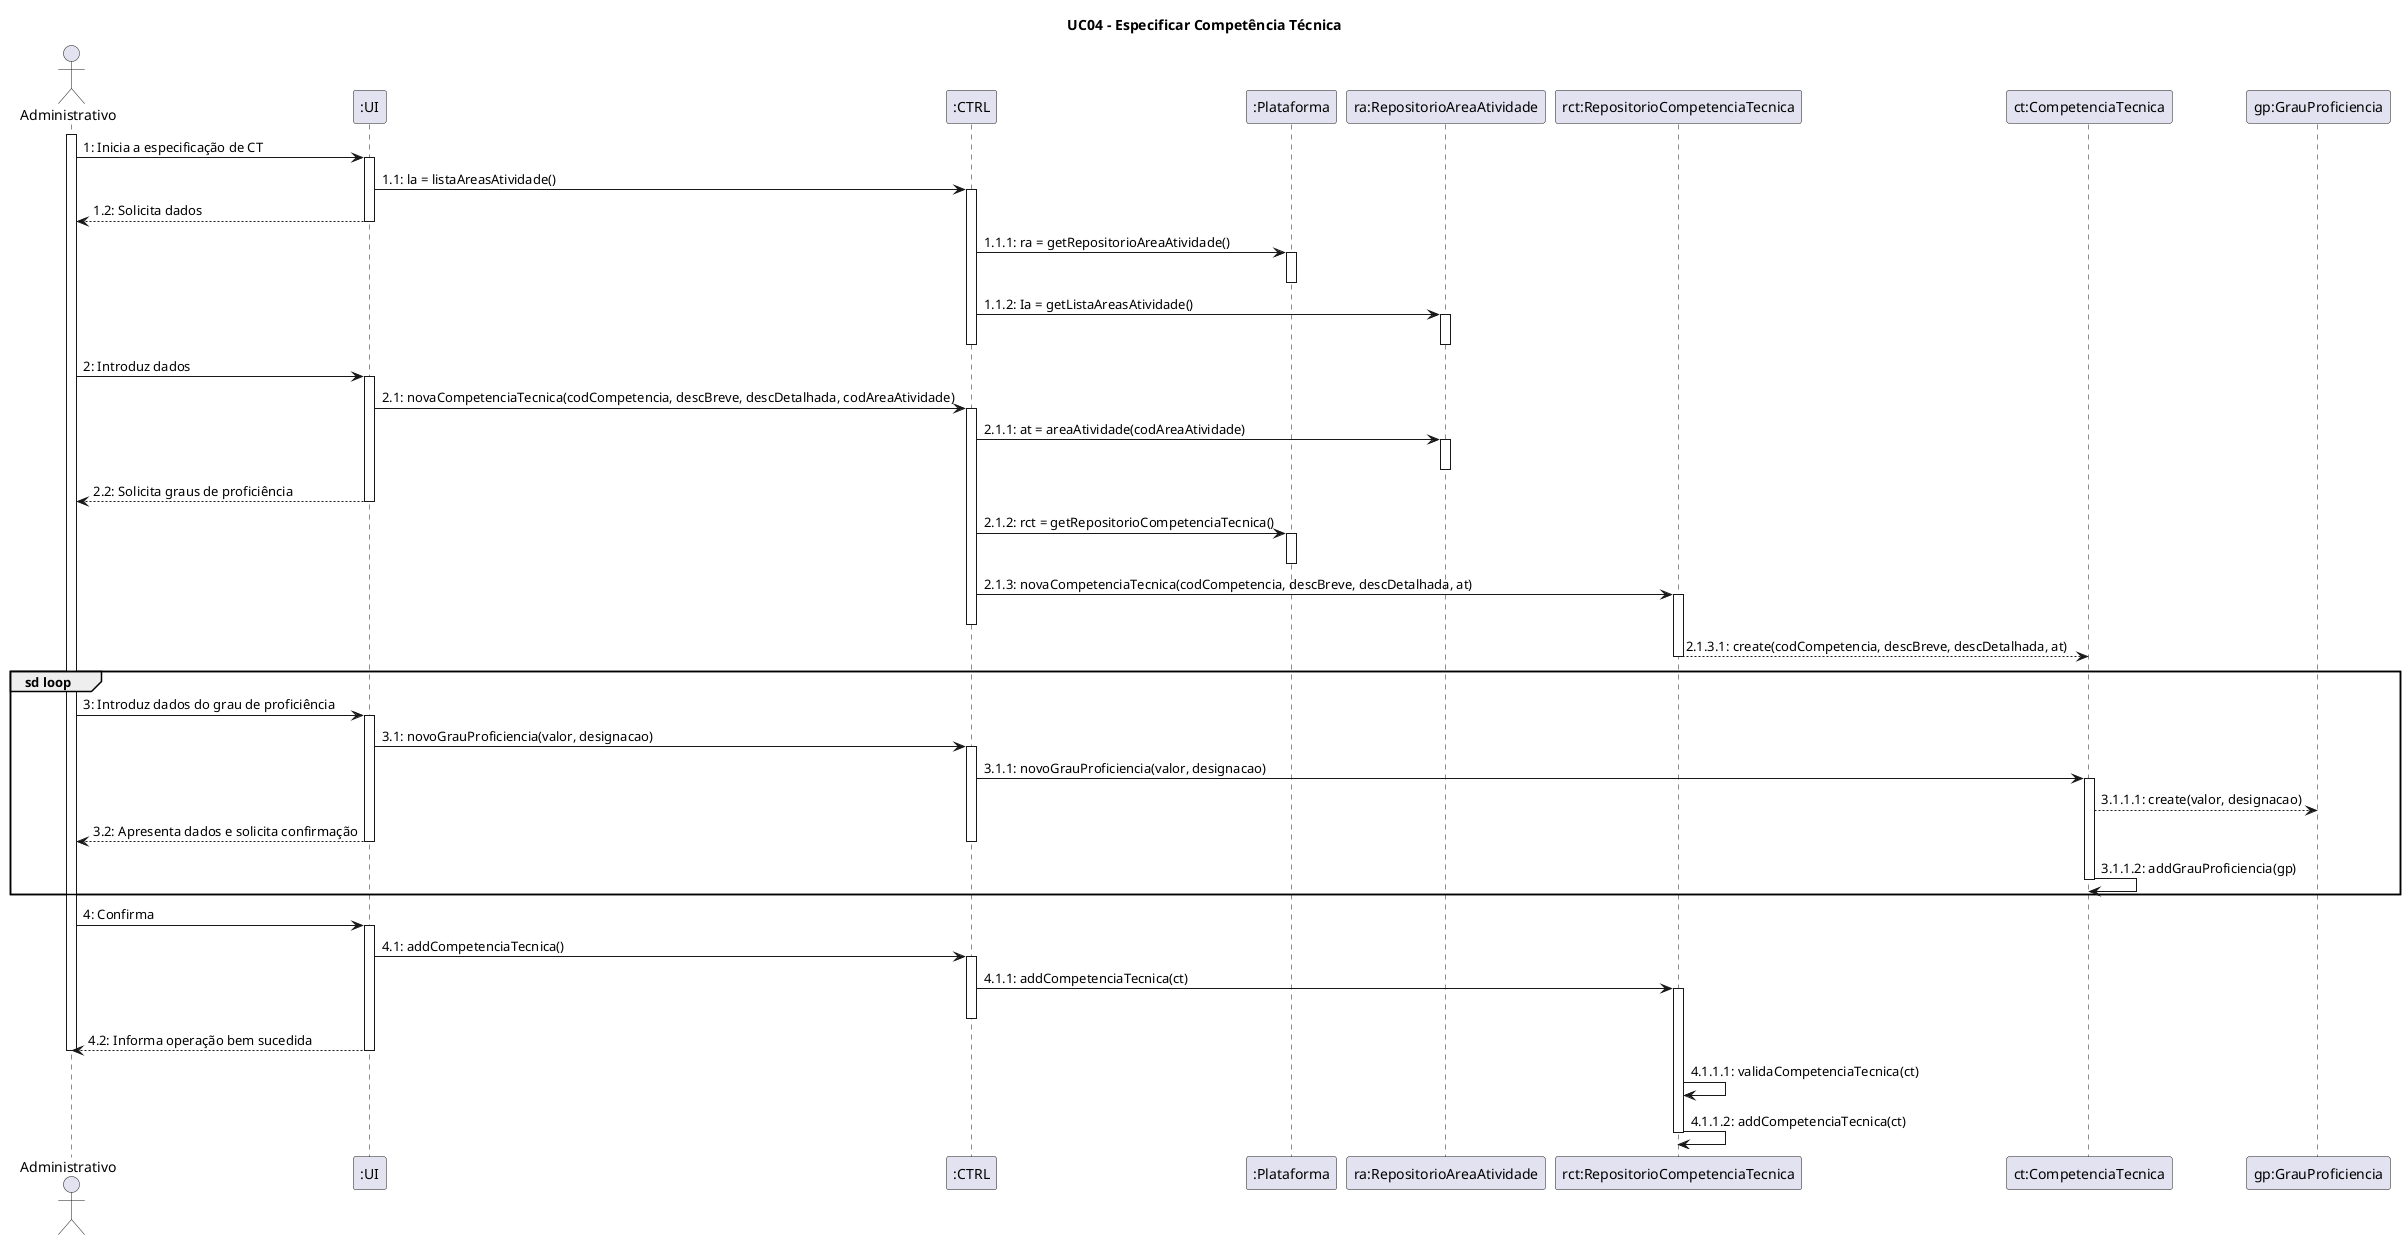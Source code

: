 @startuml
title UC04 - Especificar Competência Técnica

actor Administrativo
participant ":UI" as EspecificarCompetenciaTecnicaUI
participant ":CTRL" as EspecificarCompetenciaTecnicaCTRL
participant ":Plataforma" as Plataforma
participant "ra:RepositorioAreaAtividade" as RepositorioAreaAtividade
participant "rct:RepositorioCompetenciaTecnica" as RepositorioCompetenciaTecnica
participant "ct:CompetenciaTecnica" as CompetenciaTecnica
participant "gp:GrauProficiencia" as GrauProficiencia

activate Administrativo

Administrativo -> EspecificarCompetenciaTecnicaUI: 1: Inicia a especificação de CT
activate EspecificarCompetenciaTecnicaUI

EspecificarCompetenciaTecnicaUI -> EspecificarCompetenciaTecnicaCTRL: 1.1: la = listaAreasAtividade()
activate EspecificarCompetenciaTecnicaCTRL

EspecificarCompetenciaTecnicaUI --> Administrativo: 1.2: Solicita dados
deactivate EspecificarCompetenciaTecnicaUI

EspecificarCompetenciaTecnicaCTRL -> Plataforma: 1.1.1: ra = getRepositorioAreaAtividade()
activate Plataforma
deactivate Plataforma

EspecificarCompetenciaTecnicaCTRL -> RepositorioAreaAtividade: 1.1.2: Ia = getListaAreasAtividade()
activate RepositorioAreaAtividade
deactivate RepositorioAreaAtividade
deactivate EspecificarCompetenciaTecnicaCTRL

Administrativo -> EspecificarCompetenciaTecnicaUI: 2: Introduz dados
activate EspecificarCompetenciaTecnicaUI

EspecificarCompetenciaTecnicaUI -> EspecificarCompetenciaTecnicaCTRL: 2.1: novaCompetenciaTecnica(codCompetencia, descBreve, descDetalhada, codAreaAtividade)
activate EspecificarCompetenciaTecnicaCTRL

EspecificarCompetenciaTecnicaCTRL -> RepositorioAreaAtividade : 2.1.1: at = areaAtividade(codAreaAtividade)
activate RepositorioAreaAtividade
deactivate RepositorioAreaAtividade

EspecificarCompetenciaTecnicaUI --> Administrativo: 2.2: Solicita graus de proficiência
deactivate EspecificarCompetenciaTecnicaUI

EspecificarCompetenciaTecnicaCTRL -> Plataforma: 2.1.2: rct = getRepositorioCompetenciaTecnica()
activate Plataforma
deactivate Plataforma

EspecificarCompetenciaTecnicaCTRL -> RepositorioCompetenciaTecnica: 2.1.3: novaCompetenciaTecnica(codCompetencia, descBreve, descDetalhada, at) 
activate RepositorioCompetenciaTecnica
deactivate EspecificarCompetenciaTecnicaCTRL

RepositorioCompetenciaTecnica --> CompetenciaTecnica: 2.1.3.1: create(codCompetencia, descBreve, descDetalhada, at) 
deactivate RepositorioCompetenciaTecnica
deactivate EspecificarCompetenciaTecnicaCTRL

group sd loop

Administrativo -> EspecificarCompetenciaTecnicaUI: 3: Introduz dados do grau de proficiência
activate EspecificarCompetenciaTecnicaUI

EspecificarCompetenciaTecnicaUI -> EspecificarCompetenciaTecnicaCTRL: 3.1: novoGrauProficiencia(valor, designacao)
activate EspecificarCompetenciaTecnicaCTRL

EspecificarCompetenciaTecnicaCTRL -> CompetenciaTecnica: 3.1.1: novoGrauProficiencia(valor, designacao)
activate CompetenciaTecnica

CompetenciaTecnica --> GrauProficiencia: 3.1.1.1: create(valor, designacao) 

EspecificarCompetenciaTecnicaUI --> Administrativo: 3.2: Apresenta dados e solicita confirmação
deactivate EspecificarCompetenciaTecnicaUI
deactivate EspecificarCompetenciaTecnicaCTRL

CompetenciaTecnica -> CompetenciaTecnica: 3.1.1.2: addGrauProficiencia(gp)
deactivate CompetenciaTecnica

end

Administrativo -> EspecificarCompetenciaTecnicaUI: 4: Confirma
activate EspecificarCompetenciaTecnicaUI

EspecificarCompetenciaTecnicaUI -> EspecificarCompetenciaTecnicaCTRL: 4.1: addCompetenciaTecnica()
activate EspecificarCompetenciaTecnicaCTRL

EspecificarCompetenciaTecnicaCTRL -> RepositorioCompetenciaTecnica: 4.1.1: addCompetenciaTecnica(ct)
activate RepositorioCompetenciaTecnica
deactivate EspecificarCompetenciaTecnicaCTRL

EspecificarCompetenciaTecnicaUI --> Administrativo: 4.2: Informa operação bem sucedida
deactivate EspecificarCompetenciaTecnicaUI
deactivate Administrativo

RepositorioCompetenciaTecnica -> RepositorioCompetenciaTecnica: 4.1.1.1: validaCompetenciaTecnica(ct)
RepositorioCompetenciaTecnica -> RepositorioCompetenciaTecnica: 4.1.1.2: addCompetenciaTecnica(ct)

deactivate RepositorioCompetenciaTecnica
@enduml